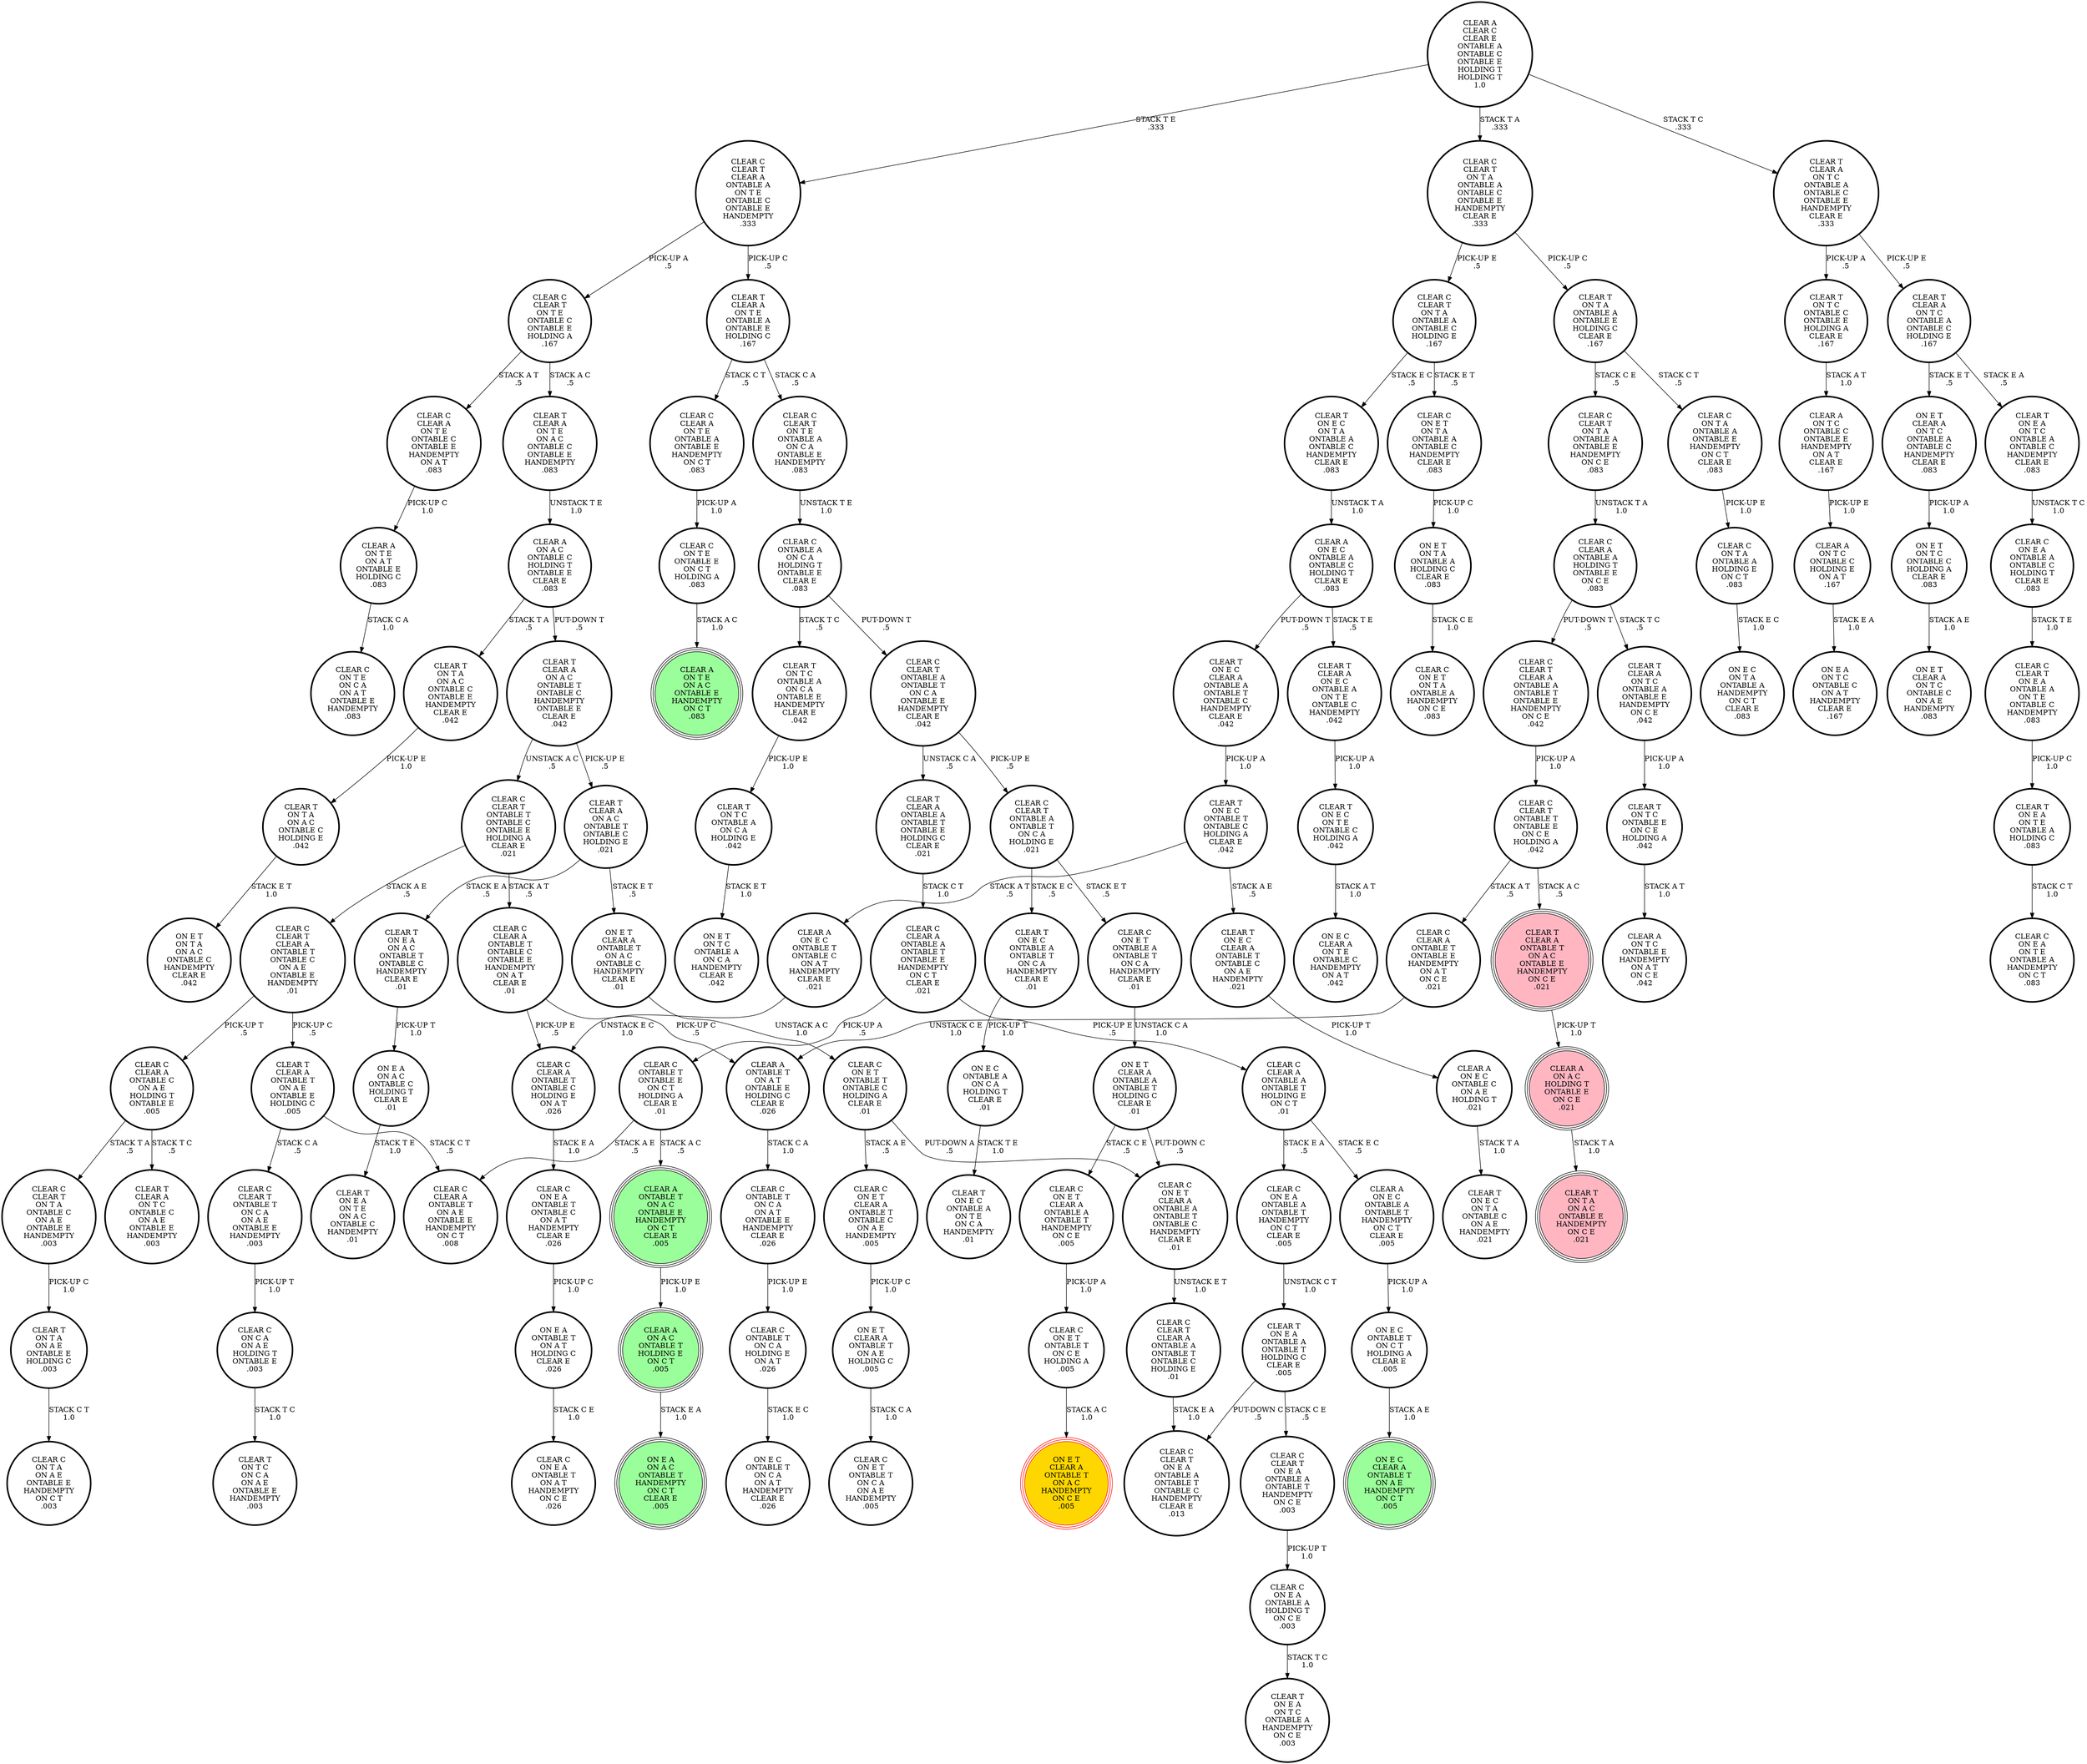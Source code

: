 digraph {
"CLEAR C\nCLEAR A\nON T E\nONTABLE C\nONTABLE E\nHANDEMPTY\nON A T\n.083\n" -> "CLEAR A\nON T E\nON A T\nONTABLE E\nHOLDING C\n.083\n"[label="PICK-UP C\n1.0\n"];
"CLEAR C\nCLEAR A\nONTABLE A\nHOLDING T\nONTABLE E\nON C E\n.083\n" -> "CLEAR T\nCLEAR A\nON T C\nONTABLE A\nONTABLE E\nHANDEMPTY\nON C E\n.042\n"[label="STACK T C\n.5\n"];
"CLEAR C\nCLEAR A\nONTABLE A\nHOLDING T\nONTABLE E\nON C E\n.083\n" -> "CLEAR C\nCLEAR T\nCLEAR A\nONTABLE A\nONTABLE T\nONTABLE E\nHANDEMPTY\nON C E\n.042\n"[label="PUT-DOWN T\n.5\n"];
"CLEAR T\nON E A\nON A C\nONTABLE T\nONTABLE C\nHANDEMPTY\nCLEAR E\n.01\n" -> "ON E A\nON A C\nONTABLE C\nHOLDING T\nCLEAR E\n.01\n"[label="PICK-UP T\n1.0\n"];
"CLEAR C\nON T A\nONTABLE A\nHOLDING E\nON C T\n.083\n" -> "ON E C\nON T A\nONTABLE A\nHANDEMPTY\nON C T\nCLEAR E\n.083\n"[label="STACK E C\n1.0\n"];
"ON E T\nCLEAR A\nONTABLE T\nON A C\nONTABLE C\nHANDEMPTY\nCLEAR E\n.01\n" -> "CLEAR C\nON E T\nONTABLE T\nONTABLE C\nHOLDING A\nCLEAR E\n.01\n"[label="UNSTACK A C\n1.0\n"];
"CLEAR T\nON T C\nONTABLE E\nON C E\nHOLDING A\n.042\n" -> "CLEAR A\nON T C\nONTABLE E\nHANDEMPTY\nON A T\nON C E\n.042\n"[label="STACK A T\n1.0\n"];
"CLEAR C\nON E T\nCLEAR A\nONTABLE T\nONTABLE C\nON A E\nHANDEMPTY\n.005\n" -> "ON E T\nCLEAR A\nONTABLE T\nON A E\nHOLDING C\n.005\n"[label="PICK-UP C\n1.0\n"];
"CLEAR T\nON E C\nON T E\nONTABLE C\nHOLDING A\n.042\n" -> "ON E C\nCLEAR A\nON T E\nONTABLE C\nHANDEMPTY\nON A T\n.042\n"[label="STACK A T\n1.0\n"];
"CLEAR C\nCLEAR T\nONTABLE A\nONTABLE T\nON C A\nONTABLE E\nHANDEMPTY\nCLEAR E\n.042\n" -> "CLEAR T\nCLEAR A\nONTABLE A\nONTABLE T\nONTABLE E\nHOLDING C\nCLEAR E\n.021\n"[label="UNSTACK C A\n.5\n"];
"CLEAR C\nCLEAR T\nONTABLE A\nONTABLE T\nON C A\nONTABLE E\nHANDEMPTY\nCLEAR E\n.042\n" -> "CLEAR C\nCLEAR T\nONTABLE A\nONTABLE T\nON C A\nHOLDING E\n.021\n"[label="PICK-UP E\n.5\n"];
"CLEAR T\nON T A\nONTABLE A\nONTABLE E\nHOLDING C\nCLEAR E\n.167\n" -> "CLEAR C\nCLEAR T\nON T A\nONTABLE A\nONTABLE E\nHANDEMPTY\nON C E\n.083\n"[label="STACK C E\n.5\n"];
"CLEAR T\nON T A\nONTABLE A\nONTABLE E\nHOLDING C\nCLEAR E\n.167\n" -> "CLEAR C\nON T A\nONTABLE A\nONTABLE E\nHANDEMPTY\nON C T\nCLEAR E\n.083\n"[label="STACK C T\n.5\n"];
"CLEAR C\nCLEAR T\nONTABLE T\nONTABLE C\nONTABLE E\nHOLDING A\nCLEAR E\n.021\n" -> "CLEAR C\nCLEAR A\nONTABLE T\nONTABLE C\nONTABLE E\nHANDEMPTY\nON A T\nCLEAR E\n.01\n"[label="STACK A T\n.5\n"];
"CLEAR C\nCLEAR T\nONTABLE T\nONTABLE C\nONTABLE E\nHOLDING A\nCLEAR E\n.021\n" -> "CLEAR C\nCLEAR T\nCLEAR A\nONTABLE T\nONTABLE C\nON A E\nONTABLE E\nHANDEMPTY\n.01\n"[label="STACK A E\n.5\n"];
"CLEAR T\nON T C\nONTABLE A\nON C A\nONTABLE E\nHANDEMPTY\nCLEAR E\n.042\n" -> "CLEAR T\nON T C\nONTABLE A\nON C A\nHOLDING E\n.042\n"[label="PICK-UP E\n1.0\n"];
"CLEAR A\nON T C\nONTABLE C\nHOLDING E\nON A T\n.167\n" -> "ON E A\nON T C\nONTABLE C\nON A T\nHANDEMPTY\nCLEAR E\n.167\n"[label="STACK E A\n1.0\n"];
"CLEAR T\nCLEAR A\nON T C\nONTABLE A\nONTABLE E\nHANDEMPTY\nON C E\n.042\n" -> "CLEAR T\nON T C\nONTABLE E\nON C E\nHOLDING A\n.042\n"[label="PICK-UP A\n1.0\n"];
"CLEAR C\nON E T\nONTABLE A\nONTABLE T\nON C A\nHANDEMPTY\nCLEAR E\n.01\n" -> "ON E T\nCLEAR A\nONTABLE A\nONTABLE T\nHOLDING C\nCLEAR E\n.01\n"[label="UNSTACK C A\n1.0\n"];
"CLEAR A\nON E C\nONTABLE C\nON A E\nHOLDING T\n.021\n" -> "CLEAR T\nON E C\nON T A\nONTABLE C\nON A E\nHANDEMPTY\n.021\n"[label="STACK T A\n1.0\n"];
"CLEAR T\nON T C\nONTABLE A\nON C A\nHOLDING E\n.042\n" -> "ON E T\nON T C\nONTABLE A\nON C A\nHANDEMPTY\nCLEAR E\n.042\n"[label="STACK E T\n1.0\n"];
"CLEAR C\nCLEAR T\nON T A\nONTABLE A\nONTABLE E\nHANDEMPTY\nON C E\n.083\n" -> "CLEAR C\nCLEAR A\nONTABLE A\nHOLDING T\nONTABLE E\nON C E\n.083\n"[label="UNSTACK T A\n1.0\n"];
"CLEAR T\nCLEAR A\nON A C\nONTABLE T\nONTABLE C\nHANDEMPTY\nONTABLE E\nCLEAR E\n.042\n" -> "CLEAR C\nCLEAR T\nONTABLE T\nONTABLE C\nONTABLE E\nHOLDING A\nCLEAR E\n.021\n"[label="UNSTACK A C\n.5\n"];
"CLEAR T\nCLEAR A\nON A C\nONTABLE T\nONTABLE C\nHANDEMPTY\nONTABLE E\nCLEAR E\n.042\n" -> "CLEAR T\nCLEAR A\nON A C\nONTABLE T\nONTABLE C\nHOLDING E\n.021\n"[label="PICK-UP E\n.5\n"];
"CLEAR A\nON E C\nONTABLE T\nONTABLE C\nON A T\nHANDEMPTY\nCLEAR E\n.021\n" -> "CLEAR C\nCLEAR A\nONTABLE T\nONTABLE C\nHOLDING E\nON A T\n.026\n"[label="UNSTACK E C\n1.0\n"];
"CLEAR T\nON E A\nON T E\nONTABLE A\nHOLDING C\n.083\n" -> "CLEAR C\nON E A\nON T E\nONTABLE A\nHANDEMPTY\nON C T\n.083\n"[label="STACK C T\n1.0\n"];
"CLEAR T\nCLEAR A\nONTABLE T\nON A C\nONTABLE E\nHANDEMPTY\nON C E\n.021\n" -> "CLEAR A\nON A C\nHOLDING T\nONTABLE E\nON C E\n.021\n"[label="PICK-UP T\n1.0\n"];
"CLEAR T\nCLEAR A\nON T E\nON A C\nONTABLE C\nONTABLE E\nHANDEMPTY\n.083\n" -> "CLEAR A\nON A C\nONTABLE C\nHOLDING T\nONTABLE E\nCLEAR E\n.083\n"[label="UNSTACK T E\n1.0\n"];
"CLEAR T\nON T A\nON A C\nONTABLE C\nONTABLE E\nHANDEMPTY\nCLEAR E\n.042\n" -> "CLEAR T\nON T A\nON A C\nONTABLE C\nHOLDING E\n.042\n"[label="PICK-UP E\n1.0\n"];
"CLEAR C\nONTABLE A\nON C A\nHOLDING T\nONTABLE E\nCLEAR E\n.083\n" -> "CLEAR T\nON T C\nONTABLE A\nON C A\nONTABLE E\nHANDEMPTY\nCLEAR E\n.042\n"[label="STACK T C\n.5\n"];
"CLEAR C\nONTABLE A\nON C A\nHOLDING T\nONTABLE E\nCLEAR E\n.083\n" -> "CLEAR C\nCLEAR T\nONTABLE A\nONTABLE T\nON C A\nONTABLE E\nHANDEMPTY\nCLEAR E\n.042\n"[label="PUT-DOWN T\n.5\n"];
"ON E T\nCLEAR A\nON T C\nONTABLE A\nONTABLE C\nHANDEMPTY\nCLEAR E\n.083\n" -> "ON E T\nON T C\nONTABLE C\nHOLDING A\nCLEAR E\n.083\n"[label="PICK-UP A\n1.0\n"];
"CLEAR C\nON E A\nONTABLE A\nONTABLE C\nHOLDING T\nCLEAR E\n.083\n" -> "CLEAR C\nCLEAR T\nON E A\nONTABLE A\nON T E\nONTABLE C\nHANDEMPTY\n.083\n"[label="STACK T E\n1.0\n"];
"CLEAR T\nCLEAR A\nON T C\nONTABLE A\nONTABLE C\nONTABLE E\nHANDEMPTY\nCLEAR E\n.333\n" -> "CLEAR T\nON T C\nONTABLE C\nONTABLE E\nHOLDING A\nCLEAR E\n.167\n"[label="PICK-UP A\n.5\n"];
"CLEAR T\nCLEAR A\nON T C\nONTABLE A\nONTABLE C\nONTABLE E\nHANDEMPTY\nCLEAR E\n.333\n" -> "CLEAR T\nCLEAR A\nON T C\nONTABLE A\nONTABLE C\nHOLDING E\n.167\n"[label="PICK-UP E\n.5\n"];
"CLEAR A\nCLEAR C\nCLEAR E\nONTABLE A\nONTABLE C\nONTABLE E\nHOLDING T\nHOLDING T\n1.0\n" -> "CLEAR C\nCLEAR T\nCLEAR A\nONTABLE A\nON T E\nONTABLE C\nONTABLE E\nHANDEMPTY\n.333\n"[label="STACK T E\n.333\n"];
"CLEAR A\nCLEAR C\nCLEAR E\nONTABLE A\nONTABLE C\nONTABLE E\nHOLDING T\nHOLDING T\n1.0\n" -> "CLEAR T\nCLEAR A\nON T C\nONTABLE A\nONTABLE C\nONTABLE E\nHANDEMPTY\nCLEAR E\n.333\n"[label="STACK T C\n.333\n"];
"CLEAR A\nCLEAR C\nCLEAR E\nONTABLE A\nONTABLE C\nONTABLE E\nHOLDING T\nHOLDING T\n1.0\n" -> "CLEAR C\nCLEAR T\nON T A\nONTABLE A\nONTABLE C\nONTABLE E\nHANDEMPTY\nCLEAR E\n.333\n"[label="STACK T A\n.333\n"];
"CLEAR A\nONTABLE T\nON A C\nONTABLE E\nHANDEMPTY\nON C T\nCLEAR E\n.005\n" -> "CLEAR A\nON A C\nONTABLE T\nHOLDING E\nON C T\n.005\n"[label="PICK-UP E\n1.0\n"];
"CLEAR T\nON T A\nON A E\nONTABLE E\nHOLDING C\n.003\n" -> "CLEAR C\nON T A\nON A E\nONTABLE E\nHANDEMPTY\nON C T\n.003\n"[label="STACK C T\n1.0\n"];
"CLEAR T\nON T A\nON A C\nONTABLE C\nHOLDING E\n.042\n" -> "ON E T\nON T A\nON A C\nONTABLE C\nHANDEMPTY\nCLEAR E\n.042\n"[label="STACK E T\n1.0\n"];
"CLEAR T\nON E C\nONTABLE T\nONTABLE C\nHOLDING A\nCLEAR E\n.042\n" -> "CLEAR A\nON E C\nONTABLE T\nONTABLE C\nON A T\nHANDEMPTY\nCLEAR E\n.021\n"[label="STACK A T\n.5\n"];
"CLEAR T\nON E C\nONTABLE T\nONTABLE C\nHOLDING A\nCLEAR E\n.042\n" -> "CLEAR T\nON E C\nCLEAR A\nONTABLE T\nONTABLE C\nON A E\nHANDEMPTY\n.021\n"[label="STACK A E\n.5\n"];
"CLEAR T\nCLEAR A\nON T C\nONTABLE A\nONTABLE C\nHOLDING E\n.167\n" -> "ON E T\nCLEAR A\nON T C\nONTABLE A\nONTABLE C\nHANDEMPTY\nCLEAR E\n.083\n"[label="STACK E T\n.5\n"];
"CLEAR T\nCLEAR A\nON T C\nONTABLE A\nONTABLE C\nHOLDING E\n.167\n" -> "CLEAR T\nON E A\nON T C\nONTABLE A\nONTABLE C\nHANDEMPTY\nCLEAR E\n.083\n"[label="STACK E A\n.5\n"];
"CLEAR C\nON E T\nONTABLE T\nONTABLE C\nHOLDING A\nCLEAR E\n.01\n" -> "CLEAR C\nON E T\nCLEAR A\nONTABLE A\nONTABLE T\nONTABLE C\nHANDEMPTY\nCLEAR E\n.01\n"[label="PUT-DOWN A\n.5\n"];
"CLEAR C\nON E T\nONTABLE T\nONTABLE C\nHOLDING A\nCLEAR E\n.01\n" -> "CLEAR C\nON E T\nCLEAR A\nONTABLE T\nONTABLE C\nON A E\nHANDEMPTY\n.005\n"[label="STACK A E\n.5\n"];
"CLEAR A\nON T C\nONTABLE C\nONTABLE E\nHANDEMPTY\nON A T\nCLEAR E\n.167\n" -> "CLEAR A\nON T C\nONTABLE C\nHOLDING E\nON A T\n.167\n"[label="PICK-UP E\n1.0\n"];
"CLEAR C\nCLEAR T\nONTABLE T\nONTABLE E\nON C E\nHOLDING A\n.042\n" -> "CLEAR C\nCLEAR A\nONTABLE T\nONTABLE E\nHANDEMPTY\nON A T\nON C E\n.021\n"[label="STACK A T\n.5\n"];
"CLEAR C\nCLEAR T\nONTABLE T\nONTABLE E\nON C E\nHOLDING A\n.042\n" -> "CLEAR T\nCLEAR A\nONTABLE T\nON A C\nONTABLE E\nHANDEMPTY\nON C E\n.021\n"[label="STACK A C\n.5\n"];
"CLEAR A\nON A C\nONTABLE C\nHOLDING T\nONTABLE E\nCLEAR E\n.083\n" -> "CLEAR T\nCLEAR A\nON A C\nONTABLE T\nONTABLE C\nHANDEMPTY\nONTABLE E\nCLEAR E\n.042\n"[label="PUT-DOWN T\n.5\n"];
"CLEAR A\nON A C\nONTABLE C\nHOLDING T\nONTABLE E\nCLEAR E\n.083\n" -> "CLEAR T\nON T A\nON A C\nONTABLE C\nONTABLE E\nHANDEMPTY\nCLEAR E\n.042\n"[label="STACK T A\n.5\n"];
"CLEAR C\nON E A\nONTABLE A\nONTABLE T\nHANDEMPTY\nON C T\nCLEAR E\n.005\n" -> "CLEAR T\nON E A\nONTABLE A\nONTABLE T\nHOLDING C\nCLEAR E\n.005\n"[label="UNSTACK C T\n1.0\n"];
"CLEAR C\nCLEAR T\nON T A\nONTABLE A\nONTABLE C\nONTABLE E\nHANDEMPTY\nCLEAR E\n.333\n" -> "CLEAR T\nON T A\nONTABLE A\nONTABLE E\nHOLDING C\nCLEAR E\n.167\n"[label="PICK-UP C\n.5\n"];
"CLEAR C\nCLEAR T\nON T A\nONTABLE A\nONTABLE C\nONTABLE E\nHANDEMPTY\nCLEAR E\n.333\n" -> "CLEAR C\nCLEAR T\nON T A\nONTABLE A\nONTABLE C\nHOLDING E\n.167\n"[label="PICK-UP E\n.5\n"];
"CLEAR C\nCLEAR A\nONTABLE A\nONTABLE T\nONTABLE E\nHANDEMPTY\nON C T\nCLEAR E\n.021\n" -> "CLEAR C\nONTABLE T\nONTABLE E\nON C T\nHOLDING A\nCLEAR E\n.01\n"[label="PICK-UP A\n.5\n"];
"CLEAR C\nCLEAR A\nONTABLE A\nONTABLE T\nONTABLE E\nHANDEMPTY\nON C T\nCLEAR E\n.021\n" -> "CLEAR C\nCLEAR A\nONTABLE A\nONTABLE T\nHOLDING E\nON C T\n.01\n"[label="PICK-UP E\n.5\n"];
"CLEAR T\nON E C\nCLEAR A\nONTABLE T\nONTABLE C\nON A E\nHANDEMPTY\n.021\n" -> "CLEAR A\nON E C\nONTABLE C\nON A E\nHOLDING T\n.021\n"[label="PICK-UP T\n1.0\n"];
"CLEAR T\nON E C\nCLEAR A\nONTABLE A\nONTABLE T\nONTABLE C\nHANDEMPTY\nCLEAR E\n.042\n" -> "CLEAR T\nON E C\nONTABLE T\nONTABLE C\nHOLDING A\nCLEAR E\n.042\n"[label="PICK-UP A\n1.0\n"];
"CLEAR A\nON T E\nON A T\nONTABLE E\nHOLDING C\n.083\n" -> "CLEAR C\nON T E\nON C A\nON A T\nONTABLE E\nHANDEMPTY\n.083\n"[label="STACK C A\n1.0\n"];
"CLEAR C\nCLEAR T\nCLEAR A\nONTABLE T\nONTABLE C\nON A E\nONTABLE E\nHANDEMPTY\n.01\n" -> "CLEAR T\nCLEAR A\nONTABLE T\nON A E\nONTABLE E\nHOLDING C\n.005\n"[label="PICK-UP C\n.5\n"];
"CLEAR C\nCLEAR T\nCLEAR A\nONTABLE T\nONTABLE C\nON A E\nONTABLE E\nHANDEMPTY\n.01\n" -> "CLEAR C\nCLEAR A\nONTABLE C\nON A E\nHOLDING T\nONTABLE E\n.005\n"[label="PICK-UP T\n.5\n"];
"CLEAR C\nCLEAR A\nONTABLE A\nONTABLE T\nHOLDING E\nON C T\n.01\n" -> "CLEAR A\nON E C\nONTABLE A\nONTABLE T\nHANDEMPTY\nON C T\nCLEAR E\n.005\n"[label="STACK E C\n.5\n"];
"CLEAR C\nCLEAR A\nONTABLE A\nONTABLE T\nHOLDING E\nON C T\n.01\n" -> "CLEAR C\nON E A\nONTABLE A\nONTABLE T\nHANDEMPTY\nON C T\nCLEAR E\n.005\n"[label="STACK E A\n.5\n"];
"CLEAR C\nON E T\nONTABLE T\nON C E\nHOLDING A\n.005\n" -> "ON E T\nCLEAR A\nONTABLE T\nON A C\nHANDEMPTY\nON C E\n.005\n"[label="STACK A C\n1.0\n"];
"CLEAR T\nCLEAR A\nON E C\nONTABLE A\nON T E\nONTABLE C\nHANDEMPTY\n.042\n" -> "CLEAR T\nON E C\nON T E\nONTABLE C\nHOLDING A\n.042\n"[label="PICK-UP A\n1.0\n"];
"CLEAR C\nON E A\nONTABLE A\nHOLDING T\nON C E\n.003\n" -> "CLEAR T\nON E A\nON T C\nONTABLE A\nHANDEMPTY\nON C E\n.003\n"[label="STACK T C\n1.0\n"];
"CLEAR C\nONTABLE T\nONTABLE E\nON C T\nHOLDING A\nCLEAR E\n.01\n" -> "CLEAR C\nCLEAR A\nONTABLE T\nON A E\nONTABLE E\nHANDEMPTY\nON C T\n.008\n"[label="STACK A E\n.5\n"];
"CLEAR C\nONTABLE T\nONTABLE E\nON C T\nHOLDING A\nCLEAR E\n.01\n" -> "CLEAR A\nONTABLE T\nON A C\nONTABLE E\nHANDEMPTY\nON C T\nCLEAR E\n.005\n"[label="STACK A C\n.5\n"];
"CLEAR C\nONTABLE T\nON C A\nHOLDING E\nON A T\n.026\n" -> "ON E C\nONTABLE T\nON C A\nON A T\nHANDEMPTY\nCLEAR E\n.026\n"[label="STACK E C\n1.0\n"];
"ON E T\nCLEAR A\nONTABLE T\nON A E\nHOLDING C\n.005\n" -> "CLEAR C\nON E T\nONTABLE T\nON C A\nON A E\nHANDEMPTY\n.005\n"[label="STACK C A\n1.0\n"];
"CLEAR C\nCLEAR A\nONTABLE T\nONTABLE E\nHANDEMPTY\nON A T\nON C E\n.021\n" -> "CLEAR A\nONTABLE T\nON A T\nONTABLE E\nHOLDING C\nCLEAR E\n.026\n"[label="UNSTACK C E\n1.0\n"];
"ON E A\nON A C\nONTABLE C\nHOLDING T\nCLEAR E\n.01\n" -> "CLEAR T\nON E A\nON T E\nON A C\nONTABLE C\nHANDEMPTY\n.01\n"[label="STACK T E\n1.0\n"];
"CLEAR A\nON E C\nONTABLE A\nONTABLE T\nHANDEMPTY\nON C T\nCLEAR E\n.005\n" -> "ON E C\nONTABLE T\nON C T\nHOLDING A\nCLEAR E\n.005\n"[label="PICK-UP A\n1.0\n"];
"CLEAR T\nON E A\nON T C\nONTABLE A\nONTABLE C\nHANDEMPTY\nCLEAR E\n.083\n" -> "CLEAR C\nON E A\nONTABLE A\nONTABLE C\nHOLDING T\nCLEAR E\n.083\n"[label="UNSTACK T C\n1.0\n"];
"CLEAR C\nCLEAR A\nONTABLE C\nON A E\nHOLDING T\nONTABLE E\n.005\n" -> "CLEAR T\nCLEAR A\nON T C\nONTABLE C\nON A E\nONTABLE E\nHANDEMPTY\n.003\n"[label="STACK T C\n.5\n"];
"CLEAR C\nCLEAR A\nONTABLE C\nON A E\nHOLDING T\nONTABLE E\n.005\n" -> "CLEAR C\nCLEAR T\nON T A\nONTABLE C\nON A E\nONTABLE E\nHANDEMPTY\n.003\n"[label="STACK T A\n.5\n"];
"ON E T\nCLEAR A\nONTABLE A\nONTABLE T\nHOLDING C\nCLEAR E\n.01\n" -> "CLEAR C\nON E T\nCLEAR A\nONTABLE A\nONTABLE T\nONTABLE C\nHANDEMPTY\nCLEAR E\n.01\n"[label="PUT-DOWN C\n.5\n"];
"ON E T\nCLEAR A\nONTABLE A\nONTABLE T\nHOLDING C\nCLEAR E\n.01\n" -> "CLEAR C\nON E T\nCLEAR A\nONTABLE A\nONTABLE T\nHANDEMPTY\nON C E\n.005\n"[label="STACK C E\n.5\n"];
"CLEAR C\nON E T\nCLEAR A\nONTABLE A\nONTABLE T\nONTABLE C\nHANDEMPTY\nCLEAR E\n.01\n" -> "CLEAR C\nCLEAR T\nCLEAR A\nONTABLE A\nONTABLE T\nONTABLE C\nHOLDING E\n.01\n"[label="UNSTACK E T\n1.0\n"];
"CLEAR T\nCLEAR A\nON A C\nONTABLE T\nONTABLE C\nHOLDING E\n.021\n" -> "ON E T\nCLEAR A\nONTABLE T\nON A C\nONTABLE C\nHANDEMPTY\nCLEAR E\n.01\n"[label="STACK E T\n.5\n"];
"CLEAR T\nCLEAR A\nON A C\nONTABLE T\nONTABLE C\nHOLDING E\n.021\n" -> "CLEAR T\nON E A\nON A C\nONTABLE T\nONTABLE C\nHANDEMPTY\nCLEAR E\n.01\n"[label="STACK E A\n.5\n"];
"CLEAR C\nCLEAR T\nCLEAR A\nONTABLE A\nONTABLE T\nONTABLE C\nHOLDING E\n.01\n" -> "CLEAR C\nCLEAR T\nON E A\nONTABLE A\nONTABLE T\nONTABLE C\nHANDEMPTY\nCLEAR E\n.013\n"[label="STACK E A\n1.0\n"];
"ON E C\nONTABLE A\nON C A\nHOLDING T\nCLEAR E\n.01\n" -> "CLEAR T\nON E C\nONTABLE A\nON T E\nON C A\nHANDEMPTY\n.01\n"[label="STACK T E\n1.0\n"];
"CLEAR C\nCLEAR T\nCLEAR A\nONTABLE A\nON T E\nONTABLE C\nONTABLE E\nHANDEMPTY\n.333\n" -> "CLEAR C\nCLEAR T\nON T E\nONTABLE C\nONTABLE E\nHOLDING A\n.167\n"[label="PICK-UP A\n.5\n"];
"CLEAR C\nCLEAR T\nCLEAR A\nONTABLE A\nON T E\nONTABLE C\nONTABLE E\nHANDEMPTY\n.333\n" -> "CLEAR T\nCLEAR A\nON T E\nONTABLE A\nONTABLE E\nHOLDING C\n.167\n"[label="PICK-UP C\n.5\n"];
"CLEAR C\nON E T\nCLEAR A\nONTABLE A\nONTABLE T\nHANDEMPTY\nON C E\n.005\n" -> "CLEAR C\nON E T\nONTABLE T\nON C E\nHOLDING A\n.005\n"[label="PICK-UP A\n1.0\n"];
"ON E T\nON T A\nONTABLE A\nHOLDING C\nCLEAR E\n.083\n" -> "CLEAR C\nON E T\nON T A\nONTABLE A\nHANDEMPTY\nON C E\n.083\n"[label="STACK C E\n1.0\n"];
"CLEAR A\nON A C\nHOLDING T\nONTABLE E\nON C E\n.021\n" -> "CLEAR T\nON T A\nON A C\nONTABLE E\nHANDEMPTY\nON C E\n.021\n"[label="STACK T A\n1.0\n"];
"CLEAR C\nCLEAR A\nONTABLE T\nONTABLE C\nONTABLE E\nHANDEMPTY\nON A T\nCLEAR E\n.01\n" -> "CLEAR C\nCLEAR A\nONTABLE T\nONTABLE C\nHOLDING E\nON A T\n.026\n"[label="PICK-UP E\n.5\n"];
"CLEAR C\nCLEAR A\nONTABLE T\nONTABLE C\nONTABLE E\nHANDEMPTY\nON A T\nCLEAR E\n.01\n" -> "CLEAR A\nONTABLE T\nON A T\nONTABLE E\nHOLDING C\nCLEAR E\n.026\n"[label="PICK-UP C\n.5\n"];
"CLEAR C\nON T A\nONTABLE A\nONTABLE E\nHANDEMPTY\nON C T\nCLEAR E\n.083\n" -> "CLEAR C\nON T A\nONTABLE A\nHOLDING E\nON C T\n.083\n"[label="PICK-UP E\n1.0\n"];
"CLEAR C\nCLEAR T\nCLEAR A\nONTABLE A\nONTABLE T\nONTABLE E\nHANDEMPTY\nON C E\n.042\n" -> "CLEAR C\nCLEAR T\nONTABLE T\nONTABLE E\nON C E\nHOLDING A\n.042\n"[label="PICK-UP A\n1.0\n"];
"CLEAR C\nON T E\nONTABLE E\nON C T\nHOLDING A\n.083\n" -> "CLEAR A\nON T E\nON A C\nONTABLE E\nHANDEMPTY\nON C T\n.083\n"[label="STACK A C\n1.0\n"];
"CLEAR T\nCLEAR A\nON T E\nONTABLE A\nONTABLE E\nHOLDING C\n.167\n" -> "CLEAR C\nCLEAR T\nON T E\nONTABLE A\nON C A\nONTABLE E\nHANDEMPTY\n.083\n"[label="STACK C A\n.5\n"];
"CLEAR T\nCLEAR A\nON T E\nONTABLE A\nONTABLE E\nHOLDING C\n.167\n" -> "CLEAR C\nCLEAR A\nON T E\nONTABLE A\nONTABLE E\nHANDEMPTY\nON C T\n.083\n"[label="STACK C T\n.5\n"];
"ON E T\nON T C\nONTABLE C\nHOLDING A\nCLEAR E\n.083\n" -> "ON E T\nCLEAR A\nON T C\nONTABLE C\nON A E\nHANDEMPTY\n.083\n"[label="STACK A E\n1.0\n"];
"CLEAR A\nONTABLE T\nON A T\nONTABLE E\nHOLDING C\nCLEAR E\n.026\n" -> "CLEAR C\nONTABLE T\nON C A\nON A T\nONTABLE E\nHANDEMPTY\nCLEAR E\n.026\n"[label="STACK C A\n1.0\n"];
"CLEAR T\nCLEAR A\nONTABLE T\nON A E\nONTABLE E\nHOLDING C\n.005\n" -> "CLEAR C\nCLEAR A\nONTABLE T\nON A E\nONTABLE E\nHANDEMPTY\nON C T\n.008\n"[label="STACK C T\n.5\n"];
"CLEAR T\nCLEAR A\nONTABLE T\nON A E\nONTABLE E\nHOLDING C\n.005\n" -> "CLEAR C\nCLEAR T\nONTABLE T\nON C A\nON A E\nONTABLE E\nHANDEMPTY\n.003\n"[label="STACK C A\n.5\n"];
"CLEAR C\nCLEAR T\nON T A\nONTABLE C\nON A E\nONTABLE E\nHANDEMPTY\n.003\n" -> "CLEAR T\nON T A\nON A E\nONTABLE E\nHOLDING C\n.003\n"[label="PICK-UP C\n1.0\n"];
"CLEAR C\nCLEAR T\nON T E\nONTABLE C\nONTABLE E\nHOLDING A\n.167\n" -> "CLEAR T\nCLEAR A\nON T E\nON A C\nONTABLE C\nONTABLE E\nHANDEMPTY\n.083\n"[label="STACK A C\n.5\n"];
"CLEAR C\nCLEAR T\nON T E\nONTABLE C\nONTABLE E\nHOLDING A\n.167\n" -> "CLEAR C\nCLEAR A\nON T E\nONTABLE C\nONTABLE E\nHANDEMPTY\nON A T\n.083\n"[label="STACK A T\n.5\n"];
"CLEAR C\nCLEAR T\nON E A\nONTABLE A\nONTABLE T\nHANDEMPTY\nON C E\n.003\n" -> "CLEAR C\nON E A\nONTABLE A\nHOLDING T\nON C E\n.003\n"[label="PICK-UP T\n1.0\n"];
"CLEAR T\nON T C\nONTABLE C\nONTABLE E\nHOLDING A\nCLEAR E\n.167\n" -> "CLEAR A\nON T C\nONTABLE C\nONTABLE E\nHANDEMPTY\nON A T\nCLEAR E\n.167\n"[label="STACK A T\n1.0\n"];
"CLEAR C\nON E A\nONTABLE T\nONTABLE C\nON A T\nHANDEMPTY\nCLEAR E\n.026\n" -> "ON E A\nONTABLE T\nON A T\nHOLDING C\nCLEAR E\n.026\n"[label="PICK-UP C\n1.0\n"];
"ON E C\nONTABLE T\nON C T\nHOLDING A\nCLEAR E\n.005\n" -> "ON E C\nCLEAR A\nONTABLE T\nON A E\nHANDEMPTY\nON C T\n.005\n"[label="STACK A E\n1.0\n"];
"CLEAR C\nCLEAR T\nON E A\nONTABLE A\nON T E\nONTABLE C\nHANDEMPTY\n.083\n" -> "CLEAR T\nON E A\nON T E\nONTABLE A\nHOLDING C\n.083\n"[label="PICK-UP C\n1.0\n"];
"CLEAR C\nCLEAR T\nON T A\nONTABLE A\nONTABLE C\nHOLDING E\n.167\n" -> "CLEAR C\nON E T\nON T A\nONTABLE A\nONTABLE C\nHANDEMPTY\nCLEAR E\n.083\n"[label="STACK E T\n.5\n"];
"CLEAR C\nCLEAR T\nON T A\nONTABLE A\nONTABLE C\nHOLDING E\n.167\n" -> "CLEAR T\nON E C\nON T A\nONTABLE A\nONTABLE C\nHANDEMPTY\nCLEAR E\n.083\n"[label="STACK E C\n.5\n"];
"CLEAR T\nON E A\nONTABLE A\nONTABLE T\nHOLDING C\nCLEAR E\n.005\n" -> "CLEAR C\nCLEAR T\nON E A\nONTABLE A\nONTABLE T\nONTABLE C\nHANDEMPTY\nCLEAR E\n.013\n"[label="PUT-DOWN C\n.5\n"];
"CLEAR T\nON E A\nONTABLE A\nONTABLE T\nHOLDING C\nCLEAR E\n.005\n" -> "CLEAR C\nCLEAR T\nON E A\nONTABLE A\nONTABLE T\nHANDEMPTY\nON C E\n.003\n"[label="STACK C E\n.5\n"];
"CLEAR T\nON E C\nON T A\nONTABLE A\nONTABLE C\nHANDEMPTY\nCLEAR E\n.083\n" -> "CLEAR A\nON E C\nONTABLE A\nONTABLE C\nHOLDING T\nCLEAR E\n.083\n"[label="UNSTACK T A\n1.0\n"];
"CLEAR C\nCLEAR A\nON T E\nONTABLE A\nONTABLE E\nHANDEMPTY\nON C T\n.083\n" -> "CLEAR C\nON T E\nONTABLE E\nON C T\nHOLDING A\n.083\n"[label="PICK-UP A\n1.0\n"];
"CLEAR C\nCLEAR A\nONTABLE T\nONTABLE C\nHOLDING E\nON A T\n.026\n" -> "CLEAR C\nON E A\nONTABLE T\nONTABLE C\nON A T\nHANDEMPTY\nCLEAR E\n.026\n"[label="STACK E A\n1.0\n"];
"CLEAR C\nCLEAR T\nON T E\nONTABLE A\nON C A\nONTABLE E\nHANDEMPTY\n.083\n" -> "CLEAR C\nONTABLE A\nON C A\nHOLDING T\nONTABLE E\nCLEAR E\n.083\n"[label="UNSTACK T E\n1.0\n"];
"CLEAR A\nON E C\nONTABLE A\nONTABLE C\nHOLDING T\nCLEAR E\n.083\n" -> "CLEAR T\nON E C\nCLEAR A\nONTABLE A\nONTABLE T\nONTABLE C\nHANDEMPTY\nCLEAR E\n.042\n"[label="PUT-DOWN T\n.5\n"];
"CLEAR A\nON E C\nONTABLE A\nONTABLE C\nHOLDING T\nCLEAR E\n.083\n" -> "CLEAR T\nCLEAR A\nON E C\nONTABLE A\nON T E\nONTABLE C\nHANDEMPTY\n.042\n"[label="STACK T E\n.5\n"];
"CLEAR C\nCLEAR T\nONTABLE A\nONTABLE T\nON C A\nHOLDING E\n.021\n" -> "CLEAR C\nON E T\nONTABLE A\nONTABLE T\nON C A\nHANDEMPTY\nCLEAR E\n.01\n"[label="STACK E T\n.5\n"];
"CLEAR C\nCLEAR T\nONTABLE A\nONTABLE T\nON C A\nHOLDING E\n.021\n" -> "CLEAR T\nON E C\nONTABLE A\nONTABLE T\nON C A\nHANDEMPTY\nCLEAR E\n.01\n"[label="STACK E C\n.5\n"];
"CLEAR T\nCLEAR A\nONTABLE A\nONTABLE T\nONTABLE E\nHOLDING C\nCLEAR E\n.021\n" -> "CLEAR C\nCLEAR A\nONTABLE A\nONTABLE T\nONTABLE E\nHANDEMPTY\nON C T\nCLEAR E\n.021\n"[label="STACK C T\n1.0\n"];
"CLEAR A\nON A C\nONTABLE T\nHOLDING E\nON C T\n.005\n" -> "ON E A\nON A C\nONTABLE T\nHANDEMPTY\nON C T\nCLEAR E\n.005\n"[label="STACK E A\n1.0\n"];
"CLEAR C\nON C A\nON A E\nHOLDING T\nONTABLE E\n.003\n" -> "CLEAR T\nON T C\nON C A\nON A E\nONTABLE E\nHANDEMPTY\n.003\n"[label="STACK T C\n1.0\n"];
"CLEAR C\nONTABLE T\nON C A\nON A T\nONTABLE E\nHANDEMPTY\nCLEAR E\n.026\n" -> "CLEAR C\nONTABLE T\nON C A\nHOLDING E\nON A T\n.026\n"[label="PICK-UP E\n1.0\n"];
"CLEAR C\nCLEAR T\nONTABLE T\nON C A\nON A E\nONTABLE E\nHANDEMPTY\n.003\n" -> "CLEAR C\nON C A\nON A E\nHOLDING T\nONTABLE E\n.003\n"[label="PICK-UP T\n1.0\n"];
"CLEAR T\nON E C\nONTABLE A\nONTABLE T\nON C A\nHANDEMPTY\nCLEAR E\n.01\n" -> "ON E C\nONTABLE A\nON C A\nHOLDING T\nCLEAR E\n.01\n"[label="PICK-UP T\n1.0\n"];
"ON E A\nONTABLE T\nON A T\nHOLDING C\nCLEAR E\n.026\n" -> "CLEAR C\nON E A\nONTABLE T\nON A T\nHANDEMPTY\nON C E\n.026\n"[label="STACK C E\n1.0\n"];
"CLEAR C\nON E T\nON T A\nONTABLE A\nONTABLE C\nHANDEMPTY\nCLEAR E\n.083\n" -> "ON E T\nON T A\nONTABLE A\nHOLDING C\nCLEAR E\n.083\n"[label="PICK-UP C\n1.0\n"];
"CLEAR C\nON T E\nON C A\nON A T\nONTABLE E\nHANDEMPTY\n.083\n" [shape=circle, penwidth=3];
"CLEAR C\nON E T\nON T A\nONTABLE A\nHANDEMPTY\nON C E\n.083\n" [shape=circle, penwidth=3];
"ON E C\nCLEAR A\nON T E\nONTABLE C\nHANDEMPTY\nON A T\n.042\n" [shape=circle, penwidth=3];
"CLEAR T\nON E A\nON T C\nONTABLE A\nHANDEMPTY\nON C E\n.003\n" [shape=circle, penwidth=3];
"CLEAR A\nON T E\nON A C\nONTABLE E\nHANDEMPTY\nON C T\n.083\n" [shape=circle, style=filled, fillcolor=palegreen1, peripheries=3];
"CLEAR C\nON T A\nON A E\nONTABLE E\nHANDEMPTY\nON C T\n.003\n" [shape=circle, penwidth=3];
"CLEAR T\nON T C\nON C A\nON A E\nONTABLE E\nHANDEMPTY\n.003\n" [shape=circle, penwidth=3];
"CLEAR T\nON E C\nONTABLE A\nON T E\nON C A\nHANDEMPTY\n.01\n" [shape=circle, penwidth=3];
"CLEAR T\nON E C\nON T A\nONTABLE C\nON A E\nHANDEMPTY\n.021\n" [shape=circle, penwidth=3];
"CLEAR T\nCLEAR A\nON T C\nONTABLE C\nON A E\nONTABLE E\nHANDEMPTY\n.003\n" [shape=circle, penwidth=3];
"CLEAR T\nON T A\nON A C\nONTABLE E\nHANDEMPTY\nON C E\n.021\n" [shape=circle, style=filled, fillcolor=lightpink, peripheries=3];
"ON E T\nCLEAR A\nON T C\nONTABLE C\nON A E\nHANDEMPTY\n.083\n" [shape=circle, penwidth=3];
"ON E T\nON T C\nONTABLE A\nON C A\nHANDEMPTY\nCLEAR E\n.042\n" [shape=circle, penwidth=3];
"ON E C\nCLEAR A\nONTABLE T\nON A E\nHANDEMPTY\nON C T\n.005\n" [shape=circle, style=filled, fillcolor=palegreen1, peripheries=3];
"CLEAR C\nCLEAR A\nONTABLE T\nON A E\nONTABLE E\nHANDEMPTY\nON C T\n.008\n" [shape=circle, penwidth=3];
"CLEAR A\nON T C\nONTABLE E\nHANDEMPTY\nON A T\nON C E\n.042\n" [shape=circle, penwidth=3];
"CLEAR C\nON E A\nON T E\nONTABLE A\nHANDEMPTY\nON C T\n.083\n" [shape=circle, penwidth=3];
"CLEAR C\nON E A\nONTABLE T\nON A T\nHANDEMPTY\nON C E\n.026\n" [shape=circle, penwidth=3];
"CLEAR C\nCLEAR T\nON E A\nONTABLE A\nONTABLE T\nONTABLE C\nHANDEMPTY\nCLEAR E\n.013\n" [shape=circle, penwidth=3];
"CLEAR C\nON E T\nONTABLE T\nON C A\nON A E\nHANDEMPTY\n.005\n" [shape=circle, penwidth=3];
"ON E C\nONTABLE T\nON C A\nON A T\nHANDEMPTY\nCLEAR E\n.026\n" [shape=circle, penwidth=3];
"ON E A\nON A C\nONTABLE T\nHANDEMPTY\nON C T\nCLEAR E\n.005\n" [shape=circle, style=filled, fillcolor=palegreen1, peripheries=3];
"CLEAR T\nON E A\nON T E\nON A C\nONTABLE C\nHANDEMPTY\n.01\n" [shape=circle, penwidth=3];
"ON E T\nON T A\nON A C\nONTABLE C\nHANDEMPTY\nCLEAR E\n.042\n" [shape=circle, penwidth=3];
"ON E A\nON T C\nONTABLE C\nON A T\nHANDEMPTY\nCLEAR E\n.167\n" [shape=circle, penwidth=3];
"ON E C\nON T A\nONTABLE A\nHANDEMPTY\nON C T\nCLEAR E\n.083\n" [shape=circle, penwidth=3];
"ON E T\nCLEAR A\nONTABLE T\nON A C\nHANDEMPTY\nON C E\n.005\n" [shape=circle, style=filled color=red, fillcolor=gold, peripheries=3];
"CLEAR T\nCLEAR A\nON A C\nONTABLE T\nONTABLE C\nHANDEMPTY\nONTABLE E\nCLEAR E\n.042\n" [shape=circle, penwidth=3];
"CLEAR C\nON T E\nON C A\nON A T\nONTABLE E\nHANDEMPTY\n.083\n" [shape=circle, penwidth=3];
"CLEAR T\nCLEAR A\nON T C\nONTABLE A\nONTABLE C\nHOLDING E\n.167\n" [shape=circle, penwidth=3];
"CLEAR C\nON E T\nON T A\nONTABLE A\nHANDEMPTY\nON C E\n.083\n" [shape=circle, penwidth=3];
"CLEAR C\nCLEAR A\nONTABLE A\nONTABLE T\nONTABLE E\nHANDEMPTY\nON C T\nCLEAR E\n.021\n" [shape=circle, penwidth=3];
"CLEAR C\nON E T\nCLEAR A\nONTABLE A\nONTABLE T\nONTABLE C\nHANDEMPTY\nCLEAR E\n.01\n" [shape=circle, penwidth=3];
"CLEAR C\nCLEAR A\nONTABLE A\nONTABLE T\nHOLDING E\nON C T\n.01\n" [shape=circle, penwidth=3];
"CLEAR T\nCLEAR A\nON A C\nONTABLE T\nONTABLE C\nHOLDING E\n.021\n" [shape=circle, penwidth=3];
"ON E C\nCLEAR A\nON T E\nONTABLE C\nHANDEMPTY\nON A T\n.042\n" [shape=circle, penwidth=3];
"CLEAR C\nCLEAR A\nONTABLE T\nONTABLE C\nONTABLE E\nHANDEMPTY\nON A T\nCLEAR E\n.01\n" [shape=circle, penwidth=3];
"CLEAR T\nCLEAR A\nONTABLE A\nONTABLE T\nONTABLE E\nHOLDING C\nCLEAR E\n.021\n" [shape=circle, penwidth=3];
"CLEAR C\nON E T\nCLEAR A\nONTABLE T\nONTABLE C\nON A E\nHANDEMPTY\n.005\n" [shape=circle, penwidth=3];
"CLEAR T\nON E A\nONTABLE A\nONTABLE T\nHOLDING C\nCLEAR E\n.005\n" [shape=circle, penwidth=3];
"CLEAR C\nON E T\nONTABLE T\nON C E\nHOLDING A\n.005\n" [shape=circle, penwidth=3];
"CLEAR T\nON E A\nON T C\nONTABLE A\nHANDEMPTY\nON C E\n.003\n" [shape=circle, penwidth=3];
"CLEAR C\nCLEAR T\nON T A\nONTABLE A\nONTABLE C\nONTABLE E\nHANDEMPTY\nCLEAR E\n.333\n" [shape=circle, penwidth=3];
"CLEAR T\nON E C\nCLEAR A\nONTABLE A\nONTABLE T\nONTABLE C\nHANDEMPTY\nCLEAR E\n.042\n" [shape=circle, penwidth=3];
"CLEAR A\nON T E\nON A C\nONTABLE E\nHANDEMPTY\nON C T\n.083\n" [shape=circle, style=filled, fillcolor=palegreen1, peripheries=3];
"ON E C\nONTABLE T\nON C T\nHOLDING A\nCLEAR E\n.005\n" [shape=circle, penwidth=3];
"CLEAR C\nON T A\nON A E\nONTABLE E\nHANDEMPTY\nON C T\n.003\n" [shape=circle, penwidth=3];
"ON E T\nCLEAR A\nONTABLE A\nONTABLE T\nHOLDING C\nCLEAR E\n.01\n" [shape=circle, penwidth=3];
"CLEAR C\nON E T\nCLEAR A\nONTABLE A\nONTABLE T\nHANDEMPTY\nON C E\n.005\n" [shape=circle, penwidth=3];
"CLEAR T\nON E A\nON A C\nONTABLE T\nONTABLE C\nHANDEMPTY\nCLEAR E\n.01\n" [shape=circle, penwidth=3];
"CLEAR T\nON T C\nON C A\nON A E\nONTABLE E\nHANDEMPTY\n.003\n" [shape=circle, penwidth=3];
"CLEAR C\nCLEAR T\nONTABLE A\nONTABLE T\nON C A\nHOLDING E\n.021\n" [shape=circle, penwidth=3];
"CLEAR C\nON E A\nONTABLE A\nONTABLE C\nHOLDING T\nCLEAR E\n.083\n" [shape=circle, penwidth=3];
"CLEAR T\nCLEAR A\nON T E\nONTABLE A\nONTABLE E\nHOLDING C\n.167\n" [shape=circle, penwidth=3];
"CLEAR T\nON E C\nONTABLE A\nON T E\nON C A\nHANDEMPTY\n.01\n" [shape=circle, penwidth=3];
"CLEAR C\nONTABLE T\nON C A\nON A T\nONTABLE E\nHANDEMPTY\nCLEAR E\n.026\n" [shape=circle, penwidth=3];
"CLEAR C\nCLEAR A\nON T E\nONTABLE C\nONTABLE E\nHANDEMPTY\nON A T\n.083\n" [shape=circle, penwidth=3];
"CLEAR T\nON E C\nON T A\nONTABLE A\nONTABLE C\nHANDEMPTY\nCLEAR E\n.083\n" [shape=circle, penwidth=3];
"CLEAR T\nON E C\nON T A\nONTABLE C\nON A E\nHANDEMPTY\n.021\n" [shape=circle, penwidth=3];
"CLEAR C\nCLEAR T\nON E A\nONTABLE A\nONTABLE T\nHANDEMPTY\nON C E\n.003\n" [shape=circle, penwidth=3];
"CLEAR C\nCLEAR T\nON T E\nONTABLE A\nON C A\nONTABLE E\nHANDEMPTY\n.083\n" [shape=circle, penwidth=3];
"ON E T\nCLEAR A\nONTABLE T\nON A E\nHOLDING C\n.005\n" [shape=circle, penwidth=3];
"CLEAR T\nCLEAR A\nON T C\nONTABLE C\nON A E\nONTABLE E\nHANDEMPTY\n.003\n" [shape=circle, penwidth=3];
"CLEAR C\nON T A\nONTABLE A\nONTABLE E\nHANDEMPTY\nON C T\nCLEAR E\n.083\n" [shape=circle, penwidth=3];
"CLEAR C\nON E A\nONTABLE A\nONTABLE T\nHANDEMPTY\nON C T\nCLEAR E\n.005\n" [shape=circle, penwidth=3];
"CLEAR T\nON T A\nON A C\nONTABLE C\nHOLDING E\n.042\n" [shape=circle, penwidth=3];
"CLEAR T\nCLEAR A\nONTABLE T\nON A E\nONTABLE E\nHOLDING C\n.005\n" [shape=circle, penwidth=3];
"CLEAR T\nON T A\nON A E\nONTABLE E\nHOLDING C\n.003\n" [shape=circle, penwidth=3];
"CLEAR T\nCLEAR A\nON T E\nON A C\nONTABLE C\nONTABLE E\nHANDEMPTY\n.083\n" [shape=circle, penwidth=3];
"CLEAR T\nON T A\nON A C\nONTABLE E\nHANDEMPTY\nON C E\n.021\n" [shape=circle, style=filled, fillcolor=lightpink, peripheries=3];
"CLEAR C\nCLEAR T\nON T A\nONTABLE A\nONTABLE C\nHOLDING E\n.167\n" [shape=circle, penwidth=3];
"ON E T\nCLEAR A\nON T C\nONTABLE C\nON A E\nHANDEMPTY\n.083\n" [shape=circle, penwidth=3];
"CLEAR C\nCLEAR T\nCLEAR A\nONTABLE A\nON T E\nONTABLE C\nONTABLE E\nHANDEMPTY\n.333\n" [shape=circle, penwidth=3];
"CLEAR C\nCLEAR T\nCLEAR A\nONTABLE A\nONTABLE T\nONTABLE E\nHANDEMPTY\nON C E\n.042\n" [shape=circle, penwidth=3];
"CLEAR C\nON E T\nON T A\nONTABLE A\nONTABLE C\nHANDEMPTY\nCLEAR E\n.083\n" [shape=circle, penwidth=3];
"CLEAR C\nONTABLE T\nONTABLE E\nON C T\nHOLDING A\nCLEAR E\n.01\n" [shape=circle, penwidth=3];
"CLEAR A\nON T C\nONTABLE C\nHOLDING E\nON A T\n.167\n" [shape=circle, penwidth=3];
"ON E T\nON T C\nONTABLE A\nON C A\nHANDEMPTY\nCLEAR E\n.042\n" [shape=circle, penwidth=3];
"CLEAR C\nCLEAR T\nCLEAR A\nONTABLE T\nONTABLE C\nON A E\nONTABLE E\nHANDEMPTY\n.01\n" [shape=circle, penwidth=3];
"CLEAR A\nONTABLE T\nON A C\nONTABLE E\nHANDEMPTY\nON C T\nCLEAR E\n.005\n" [shape=circle, style=filled, fillcolor=palegreen1, peripheries=3];
"CLEAR T\nON E C\nONTABLE T\nONTABLE C\nHOLDING A\nCLEAR E\n.042\n" [shape=circle, penwidth=3];
"CLEAR T\nON T C\nONTABLE C\nONTABLE E\nHOLDING A\nCLEAR E\n.167\n" [shape=circle, penwidth=3];
"CLEAR C\nCLEAR A\nON T E\nONTABLE A\nONTABLE E\nHANDEMPTY\nON C T\n.083\n" [shape=circle, penwidth=3];
"CLEAR A\nON E C\nONTABLE A\nONTABLE C\nHOLDING T\nCLEAR E\n.083\n" [shape=circle, penwidth=3];
"ON E C\nCLEAR A\nONTABLE T\nON A E\nHANDEMPTY\nON C T\n.005\n" [shape=circle, style=filled, fillcolor=palegreen1, peripheries=3];
"CLEAR C\nCLEAR A\nONTABLE C\nON A E\nHOLDING T\nONTABLE E\n.005\n" [shape=circle, penwidth=3];
"CLEAR C\nONTABLE T\nON C A\nHOLDING E\nON A T\n.026\n" [shape=circle, penwidth=3];
"CLEAR C\nCLEAR A\nONTABLE T\nON A E\nONTABLE E\nHANDEMPTY\nON C T\n.008\n" [shape=circle, penwidth=3];
"CLEAR A\nON T E\nON A T\nONTABLE E\nHOLDING C\n.083\n" [shape=circle, penwidth=3];
"CLEAR C\nCLEAR T\nON T A\nONTABLE C\nON A E\nONTABLE E\nHANDEMPTY\n.003\n" [shape=circle, penwidth=3];
"CLEAR C\nONTABLE A\nON C A\nHOLDING T\nONTABLE E\nCLEAR E\n.083\n" [shape=circle, penwidth=3];
"CLEAR C\nCLEAR T\nCLEAR A\nONTABLE A\nONTABLE T\nONTABLE C\nHOLDING E\n.01\n" [shape=circle, penwidth=3];
"CLEAR C\nON E T\nONTABLE A\nONTABLE T\nON C A\nHANDEMPTY\nCLEAR E\n.01\n" [shape=circle, penwidth=3];
"CLEAR A\nON T C\nONTABLE E\nHANDEMPTY\nON A T\nON C E\n.042\n" [shape=circle, penwidth=3];
"CLEAR A\nON E C\nONTABLE T\nONTABLE C\nON A T\nHANDEMPTY\nCLEAR E\n.021\n" [shape=circle, penwidth=3];
"CLEAR A\nON T C\nONTABLE C\nONTABLE E\nHANDEMPTY\nON A T\nCLEAR E\n.167\n" [shape=circle, penwidth=3];
"CLEAR C\nON E A\nON T E\nONTABLE A\nHANDEMPTY\nON C T\n.083\n" [shape=circle, penwidth=3];
"CLEAR C\nCLEAR T\nON T E\nONTABLE C\nONTABLE E\nHOLDING A\n.167\n" [shape=circle, penwidth=3];
"CLEAR A\nON A C\nONTABLE T\nHOLDING E\nON C T\n.005\n" [shape=circle, style=filled, fillcolor=palegreen1, peripheries=3];
"CLEAR C\nON E A\nONTABLE T\nON A T\nHANDEMPTY\nON C E\n.026\n" [shape=circle, penwidth=3];
"CLEAR T\nON T C\nONTABLE A\nON C A\nHOLDING E\n.042\n" [shape=circle, penwidth=3];
"ON E C\nONTABLE A\nON C A\nHOLDING T\nCLEAR E\n.01\n" [shape=circle, penwidth=3];
"CLEAR C\nON E A\nONTABLE T\nONTABLE C\nON A T\nHANDEMPTY\nCLEAR E\n.026\n" [shape=circle, penwidth=3];
"CLEAR C\nCLEAR T\nON E A\nONTABLE A\nON T E\nONTABLE C\nHANDEMPTY\n.083\n" [shape=circle, penwidth=3];
"CLEAR C\nON T A\nONTABLE A\nHOLDING E\nON C T\n.083\n" [shape=circle, penwidth=3];
"CLEAR A\nON E C\nONTABLE A\nONTABLE T\nHANDEMPTY\nON C T\nCLEAR E\n.005\n" [shape=circle, penwidth=3];
"CLEAR T\nCLEAR A\nON T C\nONTABLE A\nONTABLE C\nONTABLE E\nHANDEMPTY\nCLEAR E\n.333\n" [shape=circle, penwidth=3];
"CLEAR T\nON T A\nONTABLE A\nONTABLE E\nHOLDING C\nCLEAR E\n.167\n" [shape=circle, penwidth=3];
"CLEAR C\nCLEAR T\nONTABLE A\nONTABLE T\nON C A\nONTABLE E\nHANDEMPTY\nCLEAR E\n.042\n" [shape=circle, penwidth=3];
"CLEAR C\nCLEAR T\nON E A\nONTABLE A\nONTABLE T\nONTABLE C\nHANDEMPTY\nCLEAR E\n.013\n" [shape=circle, penwidth=3];
"CLEAR T\nON T C\nONTABLE E\nON C E\nHOLDING A\n.042\n" [shape=circle, penwidth=3];
"CLEAR C\nON E A\nONTABLE A\nHOLDING T\nON C E\n.003\n" [shape=circle, penwidth=3];
"CLEAR C\nCLEAR T\nONTABLE T\nONTABLE C\nONTABLE E\nHOLDING A\nCLEAR E\n.021\n" [shape=circle, penwidth=3];
"CLEAR A\nON A C\nHOLDING T\nONTABLE E\nON C E\n.021\n" [shape=circle, style=filled, fillcolor=lightpink, peripheries=3];
"CLEAR C\nON E T\nONTABLE T\nON C A\nON A E\nHANDEMPTY\n.005\n" [shape=circle, penwidth=3];
"CLEAR T\nON T A\nON A C\nONTABLE C\nONTABLE E\nHANDEMPTY\nCLEAR E\n.042\n" [shape=circle, penwidth=3];
"CLEAR C\nON T E\nONTABLE E\nON C T\nHOLDING A\n.083\n" [shape=circle, penwidth=3];
"ON E C\nONTABLE T\nON C A\nON A T\nHANDEMPTY\nCLEAR E\n.026\n" [shape=circle, penwidth=3];
"ON E A\nON A C\nONTABLE T\nHANDEMPTY\nON C T\nCLEAR E\n.005\n" [shape=circle, style=filled, fillcolor=palegreen1, peripheries=3];
"ON E T\nCLEAR A\nONTABLE T\nON A C\nONTABLE C\nHANDEMPTY\nCLEAR E\n.01\n" [shape=circle, penwidth=3];
"CLEAR C\nCLEAR A\nONTABLE T\nONTABLE C\nHOLDING E\nON A T\n.026\n" [shape=circle, penwidth=3];
"CLEAR C\nON E T\nONTABLE T\nONTABLE C\nHOLDING A\nCLEAR E\n.01\n" [shape=circle, penwidth=3];
"CLEAR T\nON E A\nON T E\nON A C\nONTABLE C\nHANDEMPTY\n.01\n" [shape=circle, penwidth=3];
"ON E T\nON T A\nON A C\nONTABLE C\nHANDEMPTY\nCLEAR E\n.042\n" [shape=circle, penwidth=3];
"CLEAR C\nCLEAR T\nON T A\nONTABLE A\nONTABLE E\nHANDEMPTY\nON C E\n.083\n" [shape=circle, penwidth=3];
"ON E A\nON T C\nONTABLE C\nON A T\nHANDEMPTY\nCLEAR E\n.167\n" [shape=circle, penwidth=3];
"CLEAR C\nCLEAR T\nONTABLE T\nONTABLE E\nON C E\nHOLDING A\n.042\n" [shape=circle, penwidth=3];
"CLEAR T\nON E C\nCLEAR A\nONTABLE T\nONTABLE C\nON A E\nHANDEMPTY\n.021\n" [shape=circle, penwidth=3];
"CLEAR C\nCLEAR A\nONTABLE A\nHOLDING T\nONTABLE E\nON C E\n.083\n" [shape=circle, penwidth=3];
"ON E A\nON A C\nONTABLE C\nHOLDING T\nCLEAR E\n.01\n" [shape=circle, penwidth=3];
"CLEAR C\nCLEAR T\nONTABLE T\nON C A\nON A E\nONTABLE E\nHANDEMPTY\n.003\n" [shape=circle, penwidth=3];
"ON E T\nON T A\nONTABLE A\nHOLDING C\nCLEAR E\n.083\n" [shape=circle, penwidth=3];
"ON E C\nON T A\nONTABLE A\nHANDEMPTY\nON C T\nCLEAR E\n.083\n" [shape=circle, penwidth=3];
"ON E T\nCLEAR A\nONTABLE T\nON A C\nHANDEMPTY\nON C E\n.005\n" [shape=circle, style=filled color=red, fillcolor=gold, peripheries=3];
"CLEAR T\nON T C\nONTABLE A\nON C A\nONTABLE E\nHANDEMPTY\nCLEAR E\n.042\n" [shape=circle, penwidth=3];
"CLEAR T\nON E A\nON T E\nONTABLE A\nHOLDING C\n.083\n" [shape=circle, penwidth=3];
"CLEAR T\nON E C\nONTABLE A\nONTABLE T\nON C A\nHANDEMPTY\nCLEAR E\n.01\n" [shape=circle, penwidth=3];
"CLEAR T\nON E C\nON T E\nONTABLE C\nHOLDING A\n.042\n" [shape=circle, penwidth=3];
"CLEAR T\nCLEAR A\nON T C\nONTABLE A\nONTABLE E\nHANDEMPTY\nON C E\n.042\n" [shape=circle, penwidth=3];
"CLEAR C\nCLEAR A\nONTABLE T\nONTABLE E\nHANDEMPTY\nON A T\nON C E\n.021\n" [shape=circle, penwidth=3];
"ON E A\nONTABLE T\nON A T\nHOLDING C\nCLEAR E\n.026\n" [shape=circle, penwidth=3];
"CLEAR C\nON C A\nON A E\nHOLDING T\nONTABLE E\n.003\n" [shape=circle, penwidth=3];
"ON E T\nCLEAR A\nON T C\nONTABLE A\nONTABLE C\nHANDEMPTY\nCLEAR E\n.083\n" [shape=circle, penwidth=3];
"CLEAR T\nCLEAR A\nONTABLE T\nON A C\nONTABLE E\nHANDEMPTY\nON C E\n.021\n" [shape=circle, style=filled, fillcolor=lightpink, peripheries=3];
"CLEAR A\nCLEAR C\nCLEAR E\nONTABLE A\nONTABLE C\nONTABLE E\nHOLDING T\nHOLDING T\n1.0\n" [shape=circle, penwidth=3];
"CLEAR T\nCLEAR A\nON E C\nONTABLE A\nON T E\nONTABLE C\nHANDEMPTY\n.042\n" [shape=circle, penwidth=3];
"CLEAR A\nON A C\nONTABLE C\nHOLDING T\nONTABLE E\nCLEAR E\n.083\n" [shape=circle, penwidth=3];
"CLEAR A\nON E C\nONTABLE C\nON A E\nHOLDING T\n.021\n" [shape=circle, penwidth=3];
"ON E T\nON T C\nONTABLE C\nHOLDING A\nCLEAR E\n.083\n" [shape=circle, penwidth=3];
"CLEAR T\nON E A\nON T C\nONTABLE A\nONTABLE C\nHANDEMPTY\nCLEAR E\n.083\n" [shape=circle, penwidth=3];
"CLEAR A\nONTABLE T\nON A T\nONTABLE E\nHOLDING C\nCLEAR E\n.026\n" [shape=circle, penwidth=3];
}
